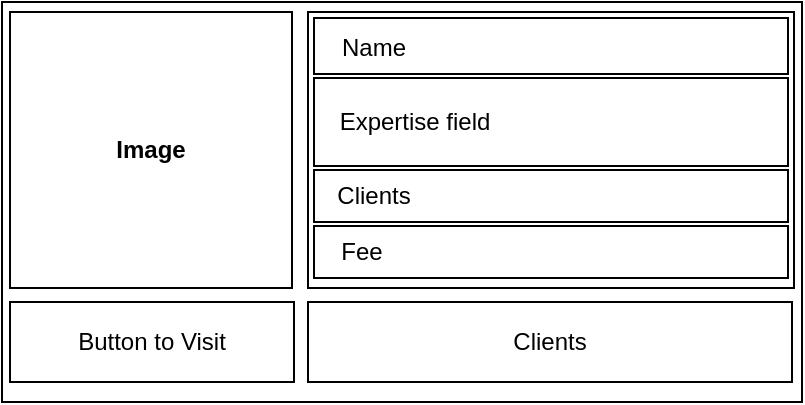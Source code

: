 <mxfile version="21.1.2" type="device">
  <diagram id="G3rvb-Ql4BrwrGuH6TgC" name="Page-1">
    <mxGraphModel dx="864" dy="556" grid="1" gridSize="10" guides="1" tooltips="1" connect="1" arrows="1" fold="1" page="1" pageScale="1" pageWidth="850" pageHeight="1100" math="0" shadow="0">
      <root>
        <mxCell id="0" />
        <mxCell id="1" parent="0" />
        <mxCell id="h6zjRcmj9duQPrLIo6n4-44" value="" style="rounded=0;whiteSpace=wrap;html=1;movable=0;resizable=0;rotatable=0;deletable=0;editable=0;connectable=0;" parent="1" vertex="1">
          <mxGeometry x="240" y="380" width="400" height="200" as="geometry" />
        </mxCell>
        <mxCell id="h6zjRcmj9duQPrLIo6n4-45" value="Image" style="rounded=0;whiteSpace=wrap;html=1;fontStyle=1;movable=0;resizable=0;rotatable=0;deletable=0;editable=0;connectable=0;" parent="1" vertex="1">
          <mxGeometry x="244" y="385" width="141" height="138" as="geometry" />
        </mxCell>
        <mxCell id="h6zjRcmj9duQPrLIo6n4-47" value="" style="rounded=0;whiteSpace=wrap;html=1;movable=0;resizable=0;rotatable=0;deletable=0;editable=0;connectable=0;" parent="1" vertex="1">
          <mxGeometry x="393" y="385" width="243" height="138" as="geometry" />
        </mxCell>
        <mxCell id="h6zjRcmj9duQPrLIo6n4-49" value="Button to Visit" style="rounded=0;whiteSpace=wrap;html=1;movable=0;resizable=0;rotatable=0;deletable=0;editable=0;connectable=0;" parent="1" vertex="1">
          <mxGeometry x="244" y="530" width="142" height="40" as="geometry" />
        </mxCell>
        <mxCell id="h6zjRcmj9duQPrLIo6n4-50" value="Clients" style="rounded=0;whiteSpace=wrap;html=1;movable=0;resizable=0;rotatable=0;deletable=0;editable=0;connectable=0;" parent="1" vertex="1">
          <mxGeometry x="393" y="530" width="242" height="40" as="geometry" />
        </mxCell>
        <mxCell id="h6zjRcmj9duQPrLIo6n4-51" value="" style="rounded=0;whiteSpace=wrap;html=1;movable=0;resizable=0;rotatable=0;deletable=0;editable=0;connectable=0;" parent="1" vertex="1">
          <mxGeometry x="396" y="388" width="237" height="28" as="geometry" />
        </mxCell>
        <mxCell id="h6zjRcmj9duQPrLIo6n4-52" value="Name" style="text;html=1;strokeColor=none;fillColor=none;align=center;verticalAlign=middle;whiteSpace=wrap;rounded=0;movable=0;resizable=0;rotatable=0;deletable=0;editable=0;connectable=0;" parent="1" vertex="1">
          <mxGeometry x="396" y="388" width="60" height="30" as="geometry" />
        </mxCell>
        <mxCell id="h6zjRcmj9duQPrLIo6n4-53" value="" style="rounded=0;whiteSpace=wrap;html=1;movable=0;resizable=0;rotatable=0;deletable=0;editable=0;connectable=0;" parent="1" vertex="1">
          <mxGeometry x="396" y="418" width="237" height="44" as="geometry" />
        </mxCell>
        <mxCell id="h6zjRcmj9duQPrLIo6n4-54" value="Expertise field" style="text;html=1;strokeColor=none;fillColor=none;align=center;verticalAlign=middle;whiteSpace=wrap;rounded=0;movable=0;resizable=0;rotatable=0;deletable=0;editable=0;connectable=0;" parent="1" vertex="1">
          <mxGeometry x="402" y="425" width="88.5" height="30" as="geometry" />
        </mxCell>
        <mxCell id="h6zjRcmj9duQPrLIo6n4-55" value="" style="rounded=0;whiteSpace=wrap;html=1;movable=0;resizable=0;rotatable=0;deletable=0;editable=0;connectable=0;" parent="1" vertex="1">
          <mxGeometry x="396" y="464" width="237" height="26" as="geometry" />
        </mxCell>
        <mxCell id="h6zjRcmj9duQPrLIo6n4-56" value="Clients" style="text;html=1;strokeColor=none;fillColor=none;align=center;verticalAlign=middle;whiteSpace=wrap;rounded=0;movable=0;resizable=0;rotatable=0;deletable=0;editable=0;connectable=0;" parent="1" vertex="1">
          <mxGeometry x="396" y="462" width="60" height="30" as="geometry" />
        </mxCell>
        <mxCell id="h6zjRcmj9duQPrLIo6n4-57" value="" style="rounded=0;whiteSpace=wrap;html=1;movable=0;resizable=0;rotatable=0;deletable=0;editable=0;connectable=0;" parent="1" vertex="1">
          <mxGeometry x="396" y="492" width="237" height="26" as="geometry" />
        </mxCell>
        <mxCell id="h6zjRcmj9duQPrLIo6n4-58" value="Fee" style="text;html=1;strokeColor=none;fillColor=none;align=center;verticalAlign=middle;whiteSpace=wrap;rounded=0;movable=0;resizable=0;rotatable=0;deletable=0;editable=0;connectable=0;" parent="1" vertex="1">
          <mxGeometry x="390" y="490" width="60" height="30" as="geometry" />
        </mxCell>
      </root>
    </mxGraphModel>
  </diagram>
</mxfile>
